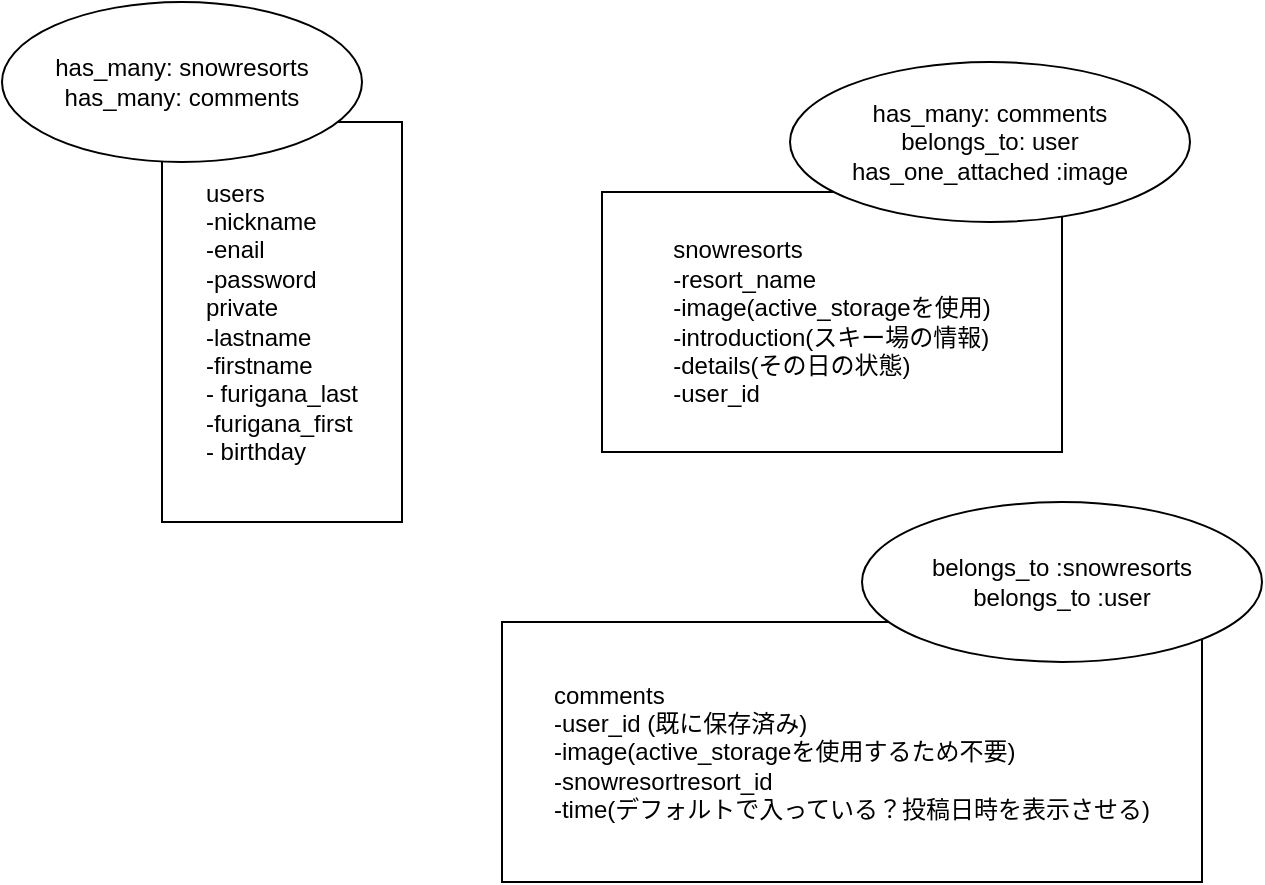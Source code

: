 <mxfile version="13.10.0" type="embed">
    <diagram id="e7v5kEZKQ1jr366x8iPR" name="Page-1">
        <mxGraphModel dx="936" dy="680" grid="1" gridSize="10" guides="1" tooltips="1" connect="1" arrows="1" fold="1" page="1" pageScale="1" pageWidth="827" pageHeight="1169" math="0" shadow="0">
            <root>
                <mxCell id="0"/>
                <mxCell id="1" parent="0"/>
                <mxCell id="2" value="&lt;div style=&quot;text-align: left&quot;&gt;users&lt;/div&gt;&lt;div style=&quot;text-align: left&quot;&gt;-nickname&lt;/div&gt;&lt;div style=&quot;text-align: left&quot;&gt;-enail&lt;/div&gt;&lt;div style=&quot;text-align: left&quot;&gt;-password&lt;/div&gt;&lt;div style=&quot;text-align: left&quot;&gt;private&lt;/div&gt;&lt;div style=&quot;text-align: left&quot;&gt;-lastname&lt;/div&gt;&lt;div style=&quot;text-align: left&quot;&gt;-firstname&lt;/div&gt;&lt;div style=&quot;text-align: left&quot;&gt;&lt;div style=&quot;text-align: justify&quot;&gt;- furigana_last&lt;/div&gt;&lt;div style=&quot;text-align: justify&quot;&gt;-furigana_first&lt;/div&gt;&lt;div style=&quot;text-align: justify&quot;&gt;- birthday&lt;/div&gt;&lt;/div&gt;" style="whiteSpace=wrap;html=1;" parent="1" vertex="1">
                    <mxGeometry x="100" y="170" width="120" height="200" as="geometry"/>
                </mxCell>
                <mxCell id="3" value="&lt;span&gt;has_many: snowresorts&lt;/span&gt;&lt;br&gt;&lt;span&gt;has_many: comments&lt;/span&gt;" style="ellipse;whiteSpace=wrap;html=1;" parent="1" vertex="1">
                    <mxGeometry x="20" y="110" width="180" height="80" as="geometry"/>
                </mxCell>
                <mxCell id="4" value="&lt;div style=&quot;text-align: justify&quot;&gt;&lt;span style=&quot;text-align: left&quot;&gt;snow&lt;/span&gt;&lt;span style=&quot;text-align: left&quot;&gt;resorts&lt;/span&gt;&lt;/div&gt;&lt;span style=&quot;text-align: left&quot;&gt;&lt;div style=&quot;text-align: justify&quot;&gt;&lt;span&gt;-resort_name&lt;/span&gt;&lt;/div&gt;&lt;/span&gt;&lt;span style=&quot;text-align: left&quot;&gt;&lt;div style=&quot;text-align: justify&quot;&gt;&lt;span&gt;-image(active_storageを使用)&lt;/span&gt;&lt;/div&gt;&lt;/span&gt;&lt;span style=&quot;text-align: left&quot;&gt;&lt;div style=&quot;text-align: justify&quot;&gt;&lt;span&gt;-introduction(スキー場の情報)&lt;/span&gt;&lt;/div&gt;&lt;div style=&quot;text-align: justify&quot;&gt;&lt;span&gt;-details(その日の状態)&lt;/span&gt;&lt;/div&gt;&lt;/span&gt;&lt;span style=&quot;text-align: left&quot;&gt;&lt;div style=&quot;text-align: justify&quot;&gt;&lt;span&gt;-user_id&lt;/span&gt;&lt;/div&gt;&lt;/span&gt;" style="whiteSpace=wrap;html=1;" parent="1" vertex="1">
                    <mxGeometry x="320" y="205" width="230" height="130" as="geometry"/>
                </mxCell>
                <mxCell id="5" value="&lt;span style=&quot;text-align: left&quot;&gt;has_many: comments&lt;/span&gt;&lt;br style=&quot;text-align: left&quot;&gt;&lt;span style=&quot;text-align: left&quot;&gt;belongs_to: user&lt;br&gt;has_one_attached :image&lt;br&gt;&lt;/span&gt;" style="ellipse;whiteSpace=wrap;html=1;" parent="1" vertex="1">
                    <mxGeometry x="414" y="140" width="200" height="80" as="geometry"/>
                </mxCell>
                <mxCell id="7" value="&lt;div style=&quot;text-align: justify&quot;&gt;&lt;span style=&quot;font-family: &amp;#34;helvetica&amp;#34; ; text-align: left&quot;&gt;comments&lt;/span&gt;&lt;/div&gt;&lt;span style=&quot;text-align: left ; font-family: &amp;#34;helvetica&amp;#34;&quot;&gt;&lt;div style=&quot;text-align: justify&quot;&gt;&lt;span&gt;-user_id (既に保存済み)&lt;/span&gt;&lt;/div&gt;&lt;/span&gt;&lt;span style=&quot;text-align: left ; font-family: &amp;#34;helvetica&amp;#34;&quot;&gt;&lt;div style=&quot;text-align: justify&quot;&gt;&lt;span&gt;-image&lt;/span&gt;&lt;span&gt;(active_storageを使用するため不要)&lt;/span&gt;&lt;/div&gt;&lt;/span&gt;&lt;span style=&quot;text-align: left ; font-family: &amp;#34;helvetica&amp;#34;&quot;&gt;&lt;div style=&quot;text-align: justify&quot;&gt;&lt;span&gt;-snowresortresort_id&lt;/span&gt;&lt;/div&gt;&lt;div style=&quot;text-align: justify&quot;&gt;&lt;span&gt;-time(デフォルトで入っている？投稿日時を表示させる)&lt;/span&gt;&lt;/div&gt;&lt;/span&gt;" style="whiteSpace=wrap;html=1;" parent="1" vertex="1">
                    <mxGeometry x="270" y="420" width="350" height="130" as="geometry"/>
                </mxCell>
                <mxCell id="8" value="&lt;span style=&quot;text-align: left&quot;&gt;belongs_to :snowresorts&lt;/span&gt;&lt;br style=&quot;text-align: left&quot;&gt;&lt;span style=&quot;text-align: left&quot;&gt;belongs_to :user&lt;/span&gt;" style="ellipse;whiteSpace=wrap;html=1;" parent="1" vertex="1">
                    <mxGeometry x="450" y="360" width="200" height="80" as="geometry"/>
                </mxCell>
            </root>
        </mxGraphModel>
    </diagram>
</mxfile>